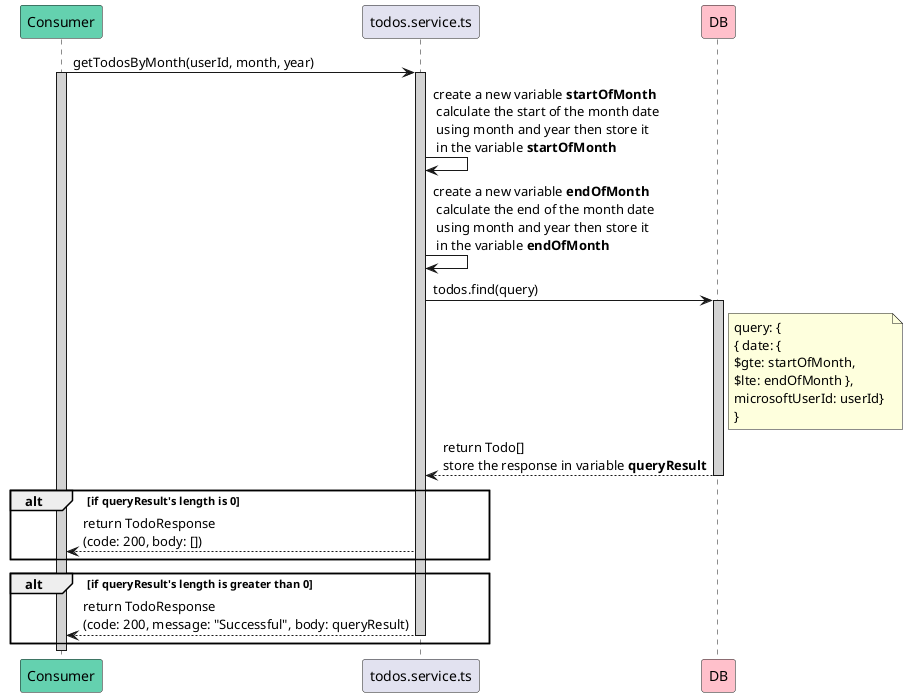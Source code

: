 @startuml getTodosByMonth
participant Consumer #64D1AF
participant todos.service.ts
participant DB #FFC0CB

Consumer -> todos.service.ts : getTodosByMonth(userId, month, year)
activate Consumer #D3D3D3
activate todos.service.ts #D3D3D3

todos.service.ts -> todos.service.ts : create a new variable **startOfMonth** \n calculate the start of the month date \n using month and year then store it \n in the variable **startOfMonth**
todos.service.ts -> todos.service.ts : create a new variable **endOfMonth** \n calculate the end of the month date \n using month and year then store it \n in the variable **endOfMonth**
    
    todos.service.ts -> DB : todos.find(query)
    activate DB #D3D3D3
    note right of DB: query: { \n{ date: { \n$gte: startOfMonth, \n$lte: endOfMonth }, \nmicrosoftUserId: userId} \n}
    DB --> todos.service.ts: return Todo[] \nstore the response in variable **queryResult**
    deactivate 
    
    alt if queryResult's length is 0
        todos.service.ts --> Consumer : return TodoResponse\n(code: 200, body: [])
    end

    alt if queryResult's length is greater than 0
        todos.service.ts --> Consumer : return TodoResponse\n(code: 200, message: "Successful", body: queryResult)
        deactivate todos.service.ts
    end

deactivate Consumer
@enduml
